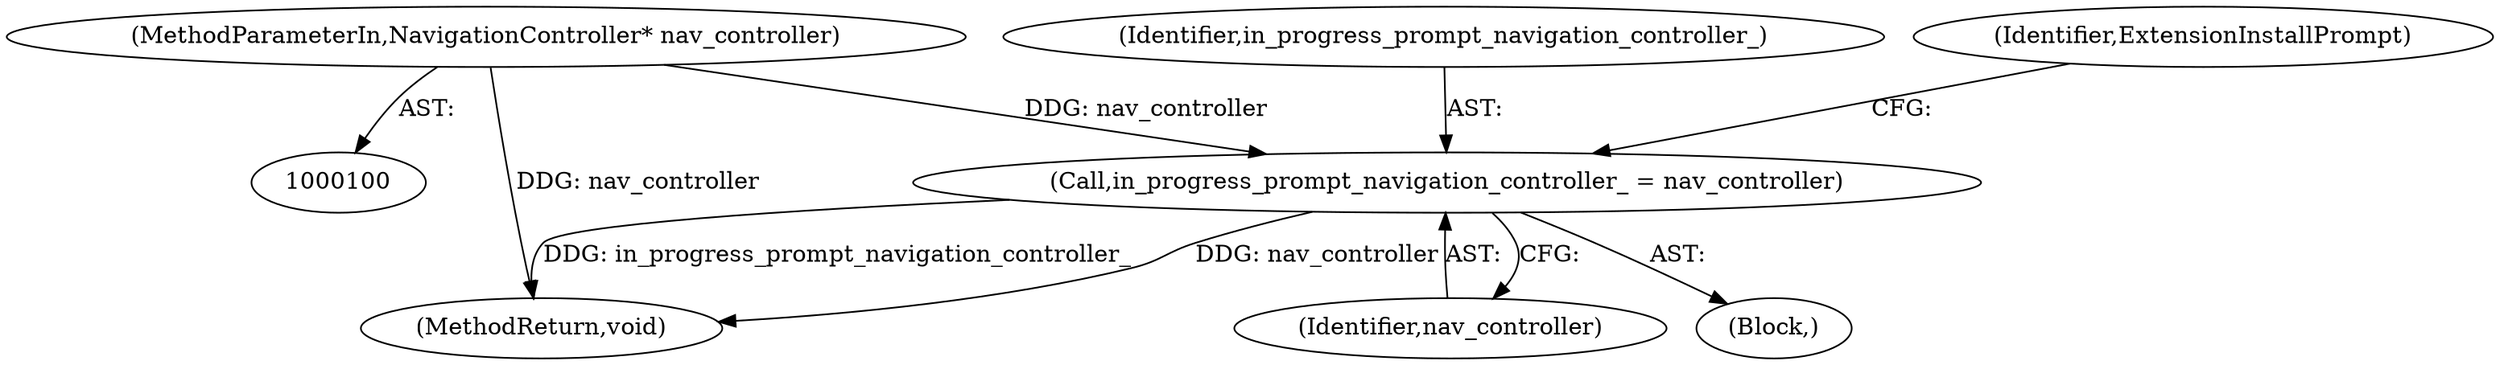 digraph "0_Chrome_56a84aa67bb071a33a48ac1481b555c48e0a9a59@pointer" {
"1000156" [label="(Call,in_progress_prompt_navigation_controller_ = nav_controller)"];
"1000101" [label="(MethodParameterIn,NavigationController* nav_controller)"];
"1000158" [label="(Identifier,nav_controller)"];
"1000157" [label="(Identifier,in_progress_prompt_navigation_controller_)"];
"1000181" [label="(MethodReturn,void)"];
"1000101" [label="(MethodParameterIn,NavigationController* nav_controller)"];
"1000156" [label="(Call,in_progress_prompt_navigation_controller_ = nav_controller)"];
"1000152" [label="(Block,)"];
"1000161" [label="(Identifier,ExtensionInstallPrompt)"];
"1000156" -> "1000152"  [label="AST: "];
"1000156" -> "1000158"  [label="CFG: "];
"1000157" -> "1000156"  [label="AST: "];
"1000158" -> "1000156"  [label="AST: "];
"1000161" -> "1000156"  [label="CFG: "];
"1000156" -> "1000181"  [label="DDG: in_progress_prompt_navigation_controller_"];
"1000156" -> "1000181"  [label="DDG: nav_controller"];
"1000101" -> "1000156"  [label="DDG: nav_controller"];
"1000101" -> "1000100"  [label="AST: "];
"1000101" -> "1000181"  [label="DDG: nav_controller"];
}
